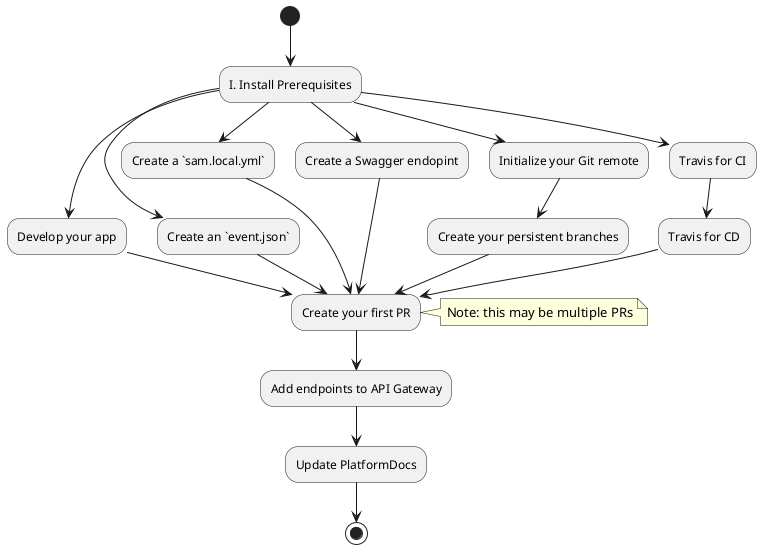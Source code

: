 @startuml

' This is a plantuml ( https://plantuml.com ) document
' It's the source from which one can build the namesake `.png` as follows:
'   brew install plantuml; plantuml [filename]

(*) --> "I. Install Prerequisites" as prerequesites

prerequesites --> "Develop your app" as app
prerequesites --> "Create an `event.json`" as event
prerequesites --> "Create a `sam.local.yml`" as sam
prerequesites --> "Create a Swagger endopint" as swagger
prerequesites --> "Initialize your Git remote" as git
git --> "Create your persistent branches" as branches
prerequesites --> "Travis for CI"
--> "Travis for CD" as travis

app --> "Create your first PR" as pr

note right: Note: this may be multiple PRs

event --> pr
sam --> pr
swagger --> pr
branches --> pr
travis --> pr

--> "Add endpoints to API Gateway" as api_gateway
--> "Update PlatformDocs" as platformdocs

--> (*)

@enduml
